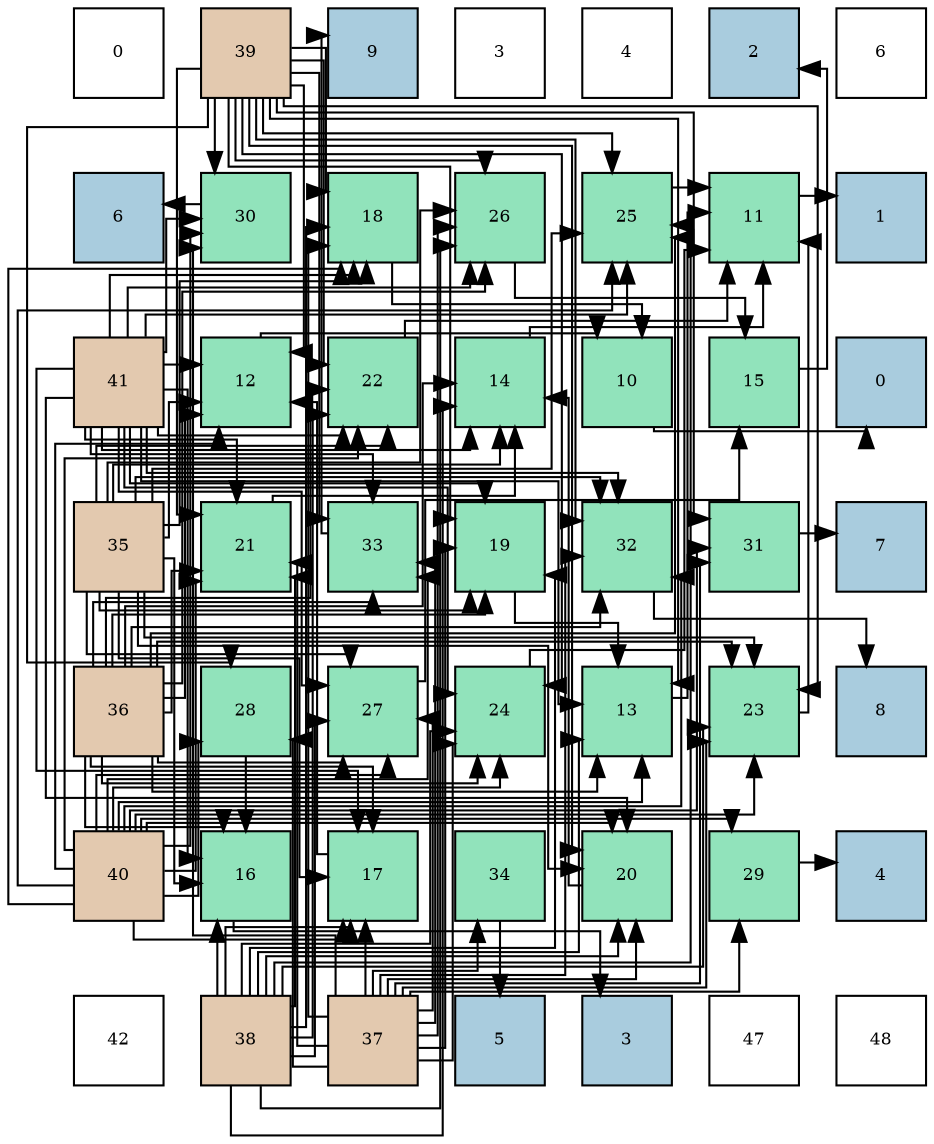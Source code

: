 digraph layout{
 rankdir=TB;
 splines=ortho;
 node [style=filled shape=square fixedsize=true width=0.6];
0[label="0", fontsize=8, fillcolor="#ffffff"];
1[label="39", fontsize=8, fillcolor="#e3c9af"];
2[label="9", fontsize=8, fillcolor="#a9ccde"];
3[label="3", fontsize=8, fillcolor="#ffffff"];
4[label="4", fontsize=8, fillcolor="#ffffff"];
5[label="2", fontsize=8, fillcolor="#a9ccde"];
6[label="6", fontsize=8, fillcolor="#ffffff"];
7[label="6", fontsize=8, fillcolor="#a9ccde"];
8[label="30", fontsize=8, fillcolor="#91e3bb"];
9[label="18", fontsize=8, fillcolor="#91e3bb"];
10[label="26", fontsize=8, fillcolor="#91e3bb"];
11[label="25", fontsize=8, fillcolor="#91e3bb"];
12[label="11", fontsize=8, fillcolor="#91e3bb"];
13[label="1", fontsize=8, fillcolor="#a9ccde"];
14[label="41", fontsize=8, fillcolor="#e3c9af"];
15[label="12", fontsize=8, fillcolor="#91e3bb"];
16[label="22", fontsize=8, fillcolor="#91e3bb"];
17[label="14", fontsize=8, fillcolor="#91e3bb"];
18[label="10", fontsize=8, fillcolor="#91e3bb"];
19[label="15", fontsize=8, fillcolor="#91e3bb"];
20[label="0", fontsize=8, fillcolor="#a9ccde"];
21[label="35", fontsize=8, fillcolor="#e3c9af"];
22[label="21", fontsize=8, fillcolor="#91e3bb"];
23[label="33", fontsize=8, fillcolor="#91e3bb"];
24[label="19", fontsize=8, fillcolor="#91e3bb"];
25[label="32", fontsize=8, fillcolor="#91e3bb"];
26[label="31", fontsize=8, fillcolor="#91e3bb"];
27[label="7", fontsize=8, fillcolor="#a9ccde"];
28[label="36", fontsize=8, fillcolor="#e3c9af"];
29[label="28", fontsize=8, fillcolor="#91e3bb"];
30[label="27", fontsize=8, fillcolor="#91e3bb"];
31[label="24", fontsize=8, fillcolor="#91e3bb"];
32[label="13", fontsize=8, fillcolor="#91e3bb"];
33[label="23", fontsize=8, fillcolor="#91e3bb"];
34[label="8", fontsize=8, fillcolor="#a9ccde"];
35[label="40", fontsize=8, fillcolor="#e3c9af"];
36[label="16", fontsize=8, fillcolor="#91e3bb"];
37[label="17", fontsize=8, fillcolor="#91e3bb"];
38[label="34", fontsize=8, fillcolor="#91e3bb"];
39[label="20", fontsize=8, fillcolor="#91e3bb"];
40[label="29", fontsize=8, fillcolor="#91e3bb"];
41[label="4", fontsize=8, fillcolor="#a9ccde"];
42[label="42", fontsize=8, fillcolor="#ffffff"];
43[label="38", fontsize=8, fillcolor="#e3c9af"];
44[label="37", fontsize=8, fillcolor="#e3c9af"];
45[label="5", fontsize=8, fillcolor="#a9ccde"];
46[label="3", fontsize=8, fillcolor="#a9ccde"];
47[label="47", fontsize=8, fillcolor="#ffffff"];
48[label="48", fontsize=8, fillcolor="#ffffff"];
edge [constraint=false, style=vis];18 -> 20;
12 -> 13;
15 -> 18;
32 -> 12;
17 -> 12;
19 -> 5;
36 -> 46;
37 -> 15;
9 -> 18;
24 -> 32;
39 -> 17;
22 -> 17;
16 -> 12;
33 -> 12;
31 -> 12;
11 -> 12;
10 -> 19;
30 -> 19;
29 -> 36;
40 -> 41;
8 -> 7;
26 -> 27;
25 -> 34;
23 -> 2;
38 -> 45;
21 -> 15;
21 -> 17;
21 -> 36;
21 -> 37;
21 -> 9;
21 -> 24;
21 -> 39;
21 -> 16;
21 -> 33;
21 -> 11;
21 -> 10;
21 -> 30;
21 -> 25;
28 -> 15;
28 -> 32;
28 -> 17;
28 -> 36;
28 -> 37;
28 -> 24;
28 -> 22;
28 -> 16;
28 -> 33;
28 -> 31;
28 -> 11;
28 -> 10;
28 -> 30;
28 -> 25;
28 -> 23;
44 -> 37;
44 -> 9;
44 -> 24;
44 -> 39;
44 -> 22;
44 -> 33;
44 -> 31;
44 -> 10;
44 -> 30;
44 -> 29;
44 -> 40;
44 -> 8;
44 -> 26;
44 -> 25;
44 -> 23;
44 -> 38;
43 -> 32;
43 -> 17;
43 -> 36;
43 -> 37;
43 -> 9;
43 -> 24;
43 -> 39;
43 -> 22;
43 -> 16;
43 -> 33;
43 -> 31;
43 -> 11;
43 -> 10;
43 -> 30;
1 -> 15;
1 -> 32;
1 -> 9;
1 -> 24;
1 -> 39;
1 -> 22;
1 -> 16;
1 -> 33;
1 -> 31;
1 -> 11;
1 -> 10;
1 -> 29;
1 -> 8;
1 -> 26;
1 -> 25;
1 -> 23;
35 -> 15;
35 -> 32;
35 -> 37;
35 -> 9;
35 -> 39;
35 -> 22;
35 -> 16;
35 -> 33;
35 -> 31;
35 -> 11;
35 -> 30;
35 -> 29;
35 -> 40;
35 -> 8;
35 -> 26;
35 -> 25;
35 -> 23;
14 -> 15;
14 -> 32;
14 -> 17;
14 -> 36;
14 -> 37;
14 -> 9;
14 -> 24;
14 -> 39;
14 -> 22;
14 -> 16;
14 -> 31;
14 -> 11;
14 -> 10;
14 -> 30;
14 -> 8;
14 -> 25;
14 -> 23;
edge [constraint=true, style=invis];
0 -> 7 -> 14 -> 21 -> 28 -> 35 -> 42;
1 -> 8 -> 15 -> 22 -> 29 -> 36 -> 43;
2 -> 9 -> 16 -> 23 -> 30 -> 37 -> 44;
3 -> 10 -> 17 -> 24 -> 31 -> 38 -> 45;
4 -> 11 -> 18 -> 25 -> 32 -> 39 -> 46;
5 -> 12 -> 19 -> 26 -> 33 -> 40 -> 47;
6 -> 13 -> 20 -> 27 -> 34 -> 41 -> 48;
rank = same {0 -> 1 -> 2 -> 3 -> 4 -> 5 -> 6};
rank = same {7 -> 8 -> 9 -> 10 -> 11 -> 12 -> 13};
rank = same {14 -> 15 -> 16 -> 17 -> 18 -> 19 -> 20};
rank = same {21 -> 22 -> 23 -> 24 -> 25 -> 26 -> 27};
rank = same {28 -> 29 -> 30 -> 31 -> 32 -> 33 -> 34};
rank = same {35 -> 36 -> 37 -> 38 -> 39 -> 40 -> 41};
rank = same {42 -> 43 -> 44 -> 45 -> 46 -> 47 -> 48};
}